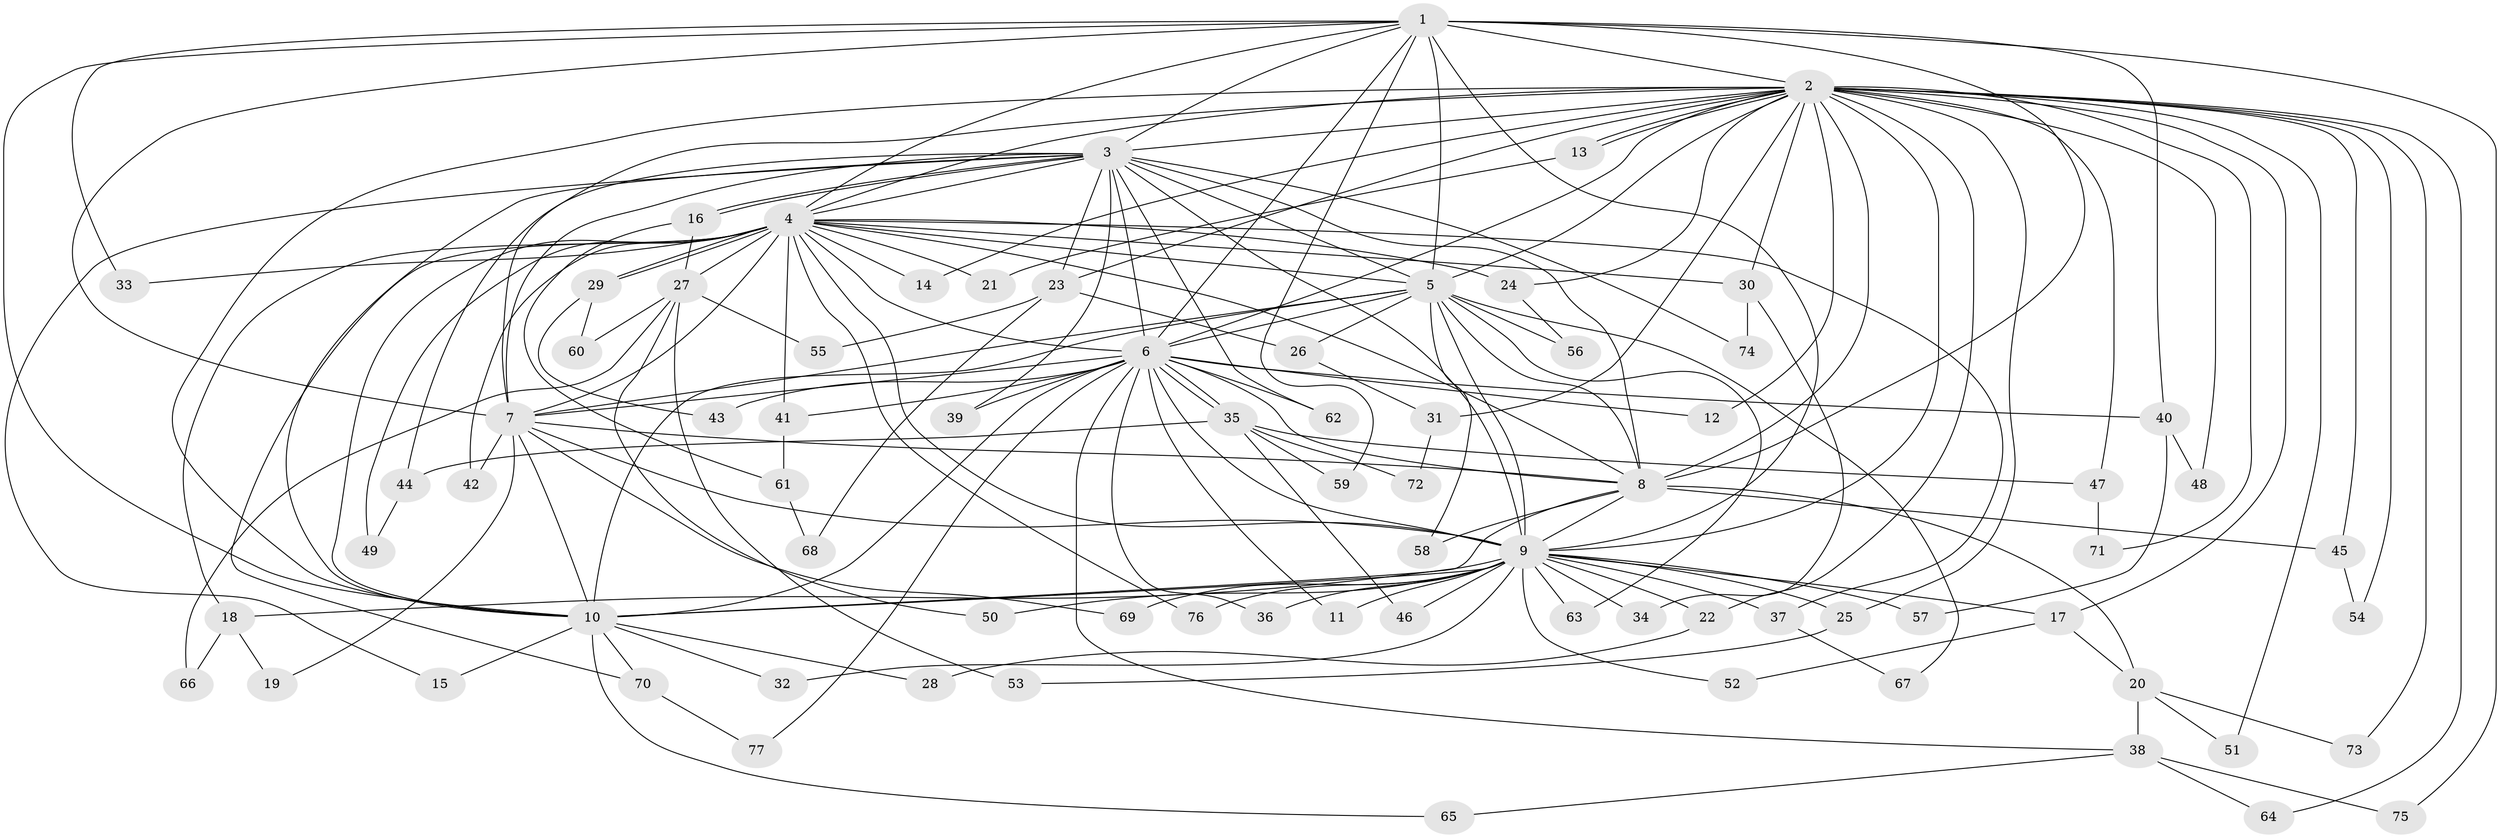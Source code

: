 // coarse degree distribution, {5: 0.07894736842105263, 32: 0.02631578947368421, 20: 0.02631578947368421, 2: 0.5, 1: 0.05263157894736842, 3: 0.21052631578947367, 4: 0.07894736842105263, 7: 0.02631578947368421}
// Generated by graph-tools (version 1.1) at 2025/17/03/04/25 18:17:30]
// undirected, 77 vertices, 179 edges
graph export_dot {
graph [start="1"]
  node [color=gray90,style=filled];
  1;
  2;
  3;
  4;
  5;
  6;
  7;
  8;
  9;
  10;
  11;
  12;
  13;
  14;
  15;
  16;
  17;
  18;
  19;
  20;
  21;
  22;
  23;
  24;
  25;
  26;
  27;
  28;
  29;
  30;
  31;
  32;
  33;
  34;
  35;
  36;
  37;
  38;
  39;
  40;
  41;
  42;
  43;
  44;
  45;
  46;
  47;
  48;
  49;
  50;
  51;
  52;
  53;
  54;
  55;
  56;
  57;
  58;
  59;
  60;
  61;
  62;
  63;
  64;
  65;
  66;
  67;
  68;
  69;
  70;
  71;
  72;
  73;
  74;
  75;
  76;
  77;
  1 -- 2;
  1 -- 3;
  1 -- 4;
  1 -- 5;
  1 -- 6;
  1 -- 7;
  1 -- 8;
  1 -- 9;
  1 -- 10;
  1 -- 33;
  1 -- 40;
  1 -- 59;
  1 -- 75;
  2 -- 3;
  2 -- 4;
  2 -- 5;
  2 -- 6;
  2 -- 7;
  2 -- 8;
  2 -- 9;
  2 -- 10;
  2 -- 12;
  2 -- 13;
  2 -- 13;
  2 -- 14;
  2 -- 17;
  2 -- 22;
  2 -- 23;
  2 -- 24;
  2 -- 25;
  2 -- 30;
  2 -- 31;
  2 -- 45;
  2 -- 47;
  2 -- 48;
  2 -- 51;
  2 -- 54;
  2 -- 64;
  2 -- 71;
  2 -- 73;
  3 -- 4;
  3 -- 5;
  3 -- 6;
  3 -- 7;
  3 -- 8;
  3 -- 9;
  3 -- 10;
  3 -- 15;
  3 -- 16;
  3 -- 16;
  3 -- 23;
  3 -- 39;
  3 -- 44;
  3 -- 62;
  3 -- 74;
  4 -- 5;
  4 -- 6;
  4 -- 7;
  4 -- 8;
  4 -- 9;
  4 -- 10;
  4 -- 14;
  4 -- 18;
  4 -- 21;
  4 -- 24;
  4 -- 27;
  4 -- 29;
  4 -- 29;
  4 -- 30;
  4 -- 33;
  4 -- 37;
  4 -- 41;
  4 -- 42;
  4 -- 49;
  4 -- 70;
  4 -- 76;
  5 -- 6;
  5 -- 7;
  5 -- 8;
  5 -- 9;
  5 -- 10;
  5 -- 26;
  5 -- 56;
  5 -- 58;
  5 -- 63;
  5 -- 67;
  6 -- 7;
  6 -- 8;
  6 -- 9;
  6 -- 10;
  6 -- 11;
  6 -- 12;
  6 -- 35;
  6 -- 35;
  6 -- 36;
  6 -- 38;
  6 -- 39;
  6 -- 40;
  6 -- 41;
  6 -- 43;
  6 -- 62;
  6 -- 77;
  7 -- 8;
  7 -- 9;
  7 -- 10;
  7 -- 19;
  7 -- 42;
  7 -- 69;
  8 -- 9;
  8 -- 10;
  8 -- 20;
  8 -- 45;
  8 -- 58;
  9 -- 10;
  9 -- 11;
  9 -- 17;
  9 -- 18;
  9 -- 22;
  9 -- 25;
  9 -- 32;
  9 -- 34;
  9 -- 36;
  9 -- 37;
  9 -- 46;
  9 -- 50;
  9 -- 52;
  9 -- 57;
  9 -- 63;
  9 -- 69;
  9 -- 76;
  10 -- 15;
  10 -- 28;
  10 -- 32;
  10 -- 65;
  10 -- 70;
  13 -- 21;
  16 -- 27;
  16 -- 61;
  17 -- 20;
  17 -- 52;
  18 -- 19;
  18 -- 66;
  20 -- 38;
  20 -- 51;
  20 -- 73;
  22 -- 28;
  23 -- 26;
  23 -- 55;
  23 -- 68;
  24 -- 56;
  25 -- 53;
  26 -- 31;
  27 -- 50;
  27 -- 53;
  27 -- 55;
  27 -- 60;
  27 -- 66;
  29 -- 43;
  29 -- 60;
  30 -- 34;
  30 -- 74;
  31 -- 72;
  35 -- 44;
  35 -- 46;
  35 -- 47;
  35 -- 59;
  35 -- 72;
  37 -- 67;
  38 -- 64;
  38 -- 65;
  38 -- 75;
  40 -- 48;
  40 -- 57;
  41 -- 61;
  44 -- 49;
  45 -- 54;
  47 -- 71;
  61 -- 68;
  70 -- 77;
}

